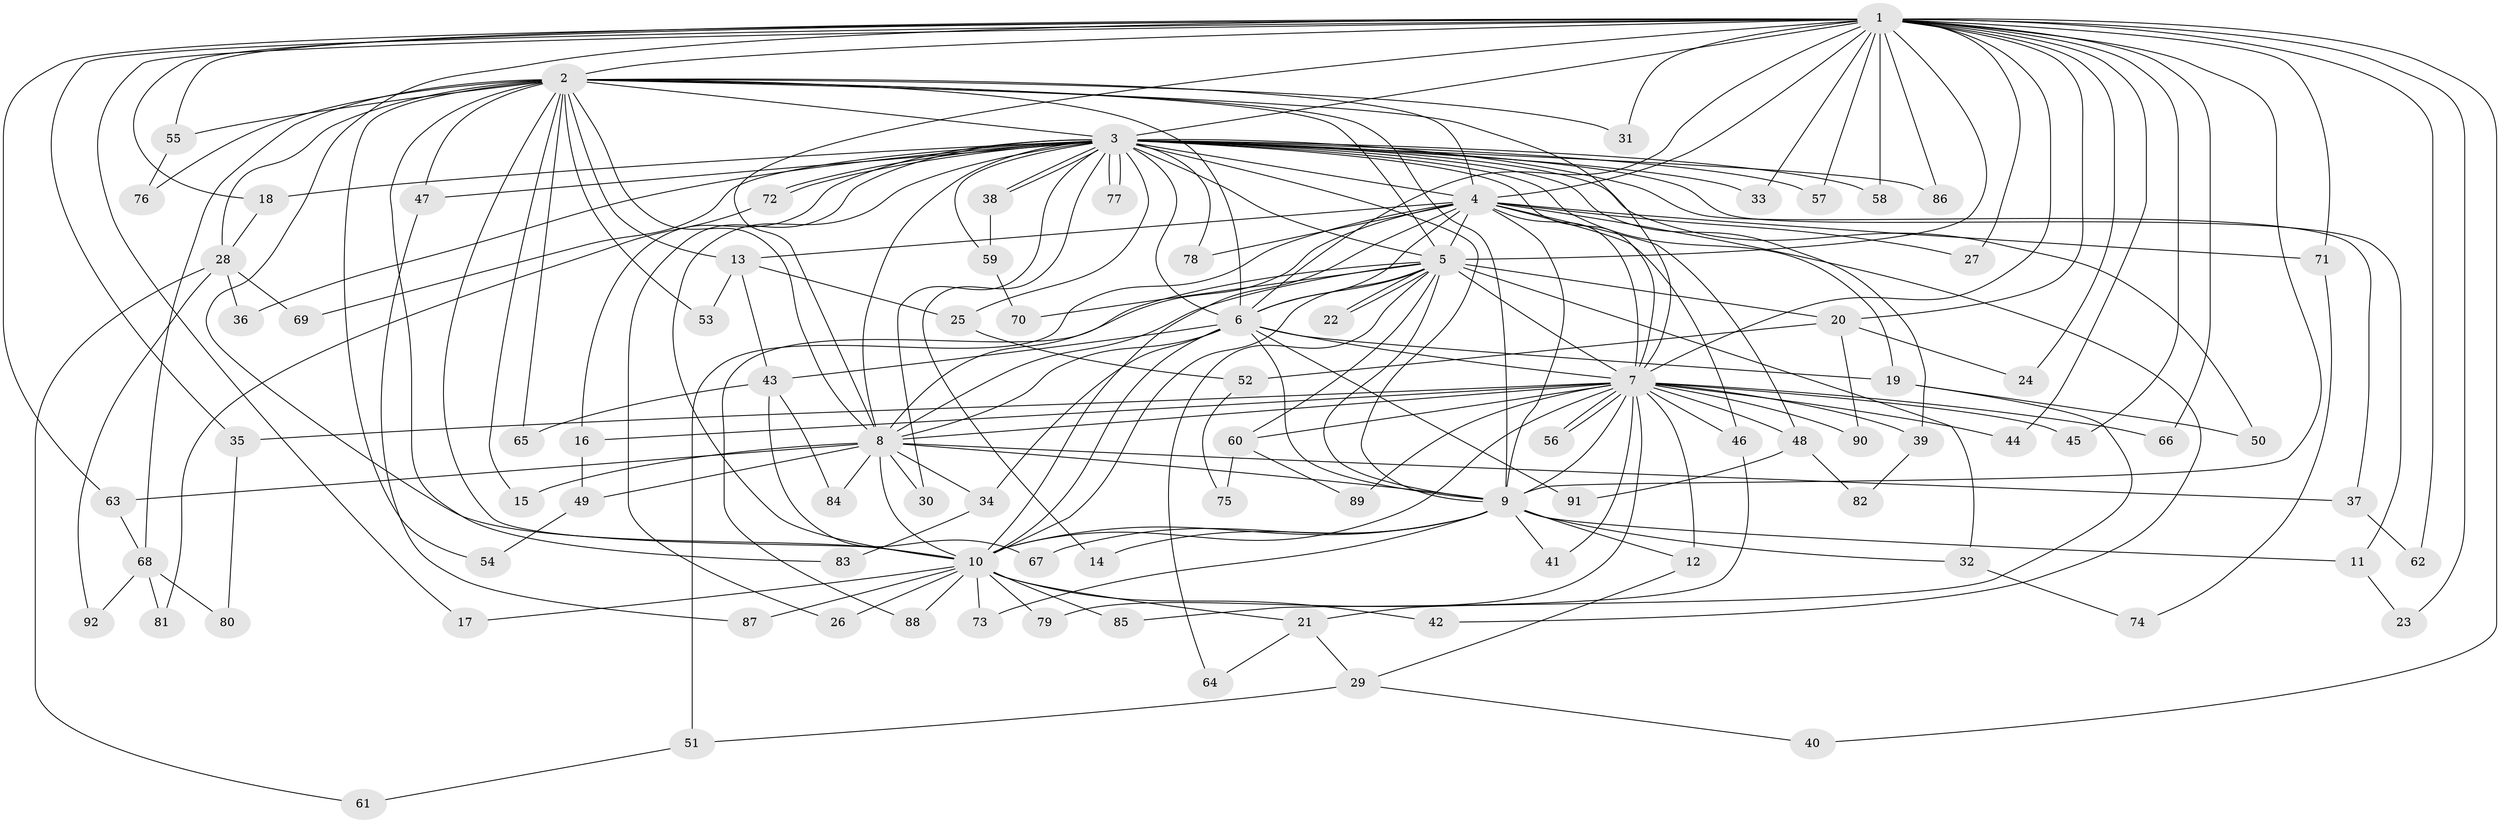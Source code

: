 // coarse degree distribution, {37: 0.01818181818181818, 11: 0.01818181818181818, 14: 0.03636363636363636, 2: 0.6, 1: 0.18181818181818182, 4: 0.03636363636363636, 3: 0.07272727272727272, 17: 0.01818181818181818, 5: 0.01818181818181818}
// Generated by graph-tools (version 1.1) at 2025/49/03/04/25 21:49:22]
// undirected, 92 vertices, 209 edges
graph export_dot {
graph [start="1"]
  node [color=gray90,style=filled];
  1;
  2;
  3;
  4;
  5;
  6;
  7;
  8;
  9;
  10;
  11;
  12;
  13;
  14;
  15;
  16;
  17;
  18;
  19;
  20;
  21;
  22;
  23;
  24;
  25;
  26;
  27;
  28;
  29;
  30;
  31;
  32;
  33;
  34;
  35;
  36;
  37;
  38;
  39;
  40;
  41;
  42;
  43;
  44;
  45;
  46;
  47;
  48;
  49;
  50;
  51;
  52;
  53;
  54;
  55;
  56;
  57;
  58;
  59;
  60;
  61;
  62;
  63;
  64;
  65;
  66;
  67;
  68;
  69;
  70;
  71;
  72;
  73;
  74;
  75;
  76;
  77;
  78;
  79;
  80;
  81;
  82;
  83;
  84;
  85;
  86;
  87;
  88;
  89;
  90;
  91;
  92;
  1 -- 2;
  1 -- 3;
  1 -- 4;
  1 -- 5;
  1 -- 6;
  1 -- 7;
  1 -- 8;
  1 -- 9;
  1 -- 10;
  1 -- 17;
  1 -- 18;
  1 -- 20;
  1 -- 23;
  1 -- 24;
  1 -- 27;
  1 -- 31;
  1 -- 33;
  1 -- 35;
  1 -- 40;
  1 -- 44;
  1 -- 45;
  1 -- 55;
  1 -- 57;
  1 -- 58;
  1 -- 62;
  1 -- 63;
  1 -- 66;
  1 -- 71;
  1 -- 86;
  2 -- 3;
  2 -- 4;
  2 -- 5;
  2 -- 6;
  2 -- 7;
  2 -- 8;
  2 -- 9;
  2 -- 10;
  2 -- 13;
  2 -- 15;
  2 -- 28;
  2 -- 31;
  2 -- 47;
  2 -- 53;
  2 -- 54;
  2 -- 55;
  2 -- 65;
  2 -- 68;
  2 -- 76;
  2 -- 83;
  3 -- 4;
  3 -- 5;
  3 -- 6;
  3 -- 7;
  3 -- 8;
  3 -- 9;
  3 -- 10;
  3 -- 11;
  3 -- 14;
  3 -- 16;
  3 -- 18;
  3 -- 19;
  3 -- 25;
  3 -- 26;
  3 -- 30;
  3 -- 33;
  3 -- 36;
  3 -- 37;
  3 -- 38;
  3 -- 38;
  3 -- 39;
  3 -- 47;
  3 -- 50;
  3 -- 57;
  3 -- 58;
  3 -- 59;
  3 -- 69;
  3 -- 72;
  3 -- 72;
  3 -- 77;
  3 -- 77;
  3 -- 78;
  3 -- 86;
  4 -- 5;
  4 -- 6;
  4 -- 7;
  4 -- 8;
  4 -- 9;
  4 -- 10;
  4 -- 13;
  4 -- 27;
  4 -- 42;
  4 -- 46;
  4 -- 48;
  4 -- 51;
  4 -- 71;
  4 -- 78;
  5 -- 6;
  5 -- 7;
  5 -- 8;
  5 -- 9;
  5 -- 10;
  5 -- 20;
  5 -- 22;
  5 -- 22;
  5 -- 32;
  5 -- 60;
  5 -- 64;
  5 -- 70;
  5 -- 88;
  6 -- 7;
  6 -- 8;
  6 -- 9;
  6 -- 10;
  6 -- 19;
  6 -- 34;
  6 -- 43;
  6 -- 91;
  7 -- 8;
  7 -- 9;
  7 -- 10;
  7 -- 12;
  7 -- 16;
  7 -- 35;
  7 -- 39;
  7 -- 41;
  7 -- 44;
  7 -- 45;
  7 -- 46;
  7 -- 48;
  7 -- 56;
  7 -- 56;
  7 -- 60;
  7 -- 66;
  7 -- 79;
  7 -- 89;
  7 -- 90;
  8 -- 9;
  8 -- 10;
  8 -- 15;
  8 -- 30;
  8 -- 34;
  8 -- 37;
  8 -- 49;
  8 -- 63;
  8 -- 84;
  9 -- 10;
  9 -- 11;
  9 -- 12;
  9 -- 14;
  9 -- 32;
  9 -- 41;
  9 -- 67;
  9 -- 73;
  10 -- 17;
  10 -- 21;
  10 -- 26;
  10 -- 42;
  10 -- 73;
  10 -- 79;
  10 -- 85;
  10 -- 87;
  10 -- 88;
  11 -- 23;
  12 -- 29;
  13 -- 25;
  13 -- 43;
  13 -- 53;
  16 -- 49;
  18 -- 28;
  19 -- 21;
  19 -- 50;
  20 -- 24;
  20 -- 52;
  20 -- 90;
  21 -- 29;
  21 -- 64;
  25 -- 52;
  28 -- 36;
  28 -- 61;
  28 -- 69;
  28 -- 92;
  29 -- 40;
  29 -- 51;
  32 -- 74;
  34 -- 83;
  35 -- 80;
  37 -- 62;
  38 -- 59;
  39 -- 82;
  43 -- 65;
  43 -- 67;
  43 -- 84;
  46 -- 85;
  47 -- 87;
  48 -- 82;
  48 -- 91;
  49 -- 54;
  51 -- 61;
  52 -- 75;
  55 -- 76;
  59 -- 70;
  60 -- 75;
  60 -- 89;
  63 -- 68;
  68 -- 80;
  68 -- 81;
  68 -- 92;
  71 -- 74;
  72 -- 81;
}
